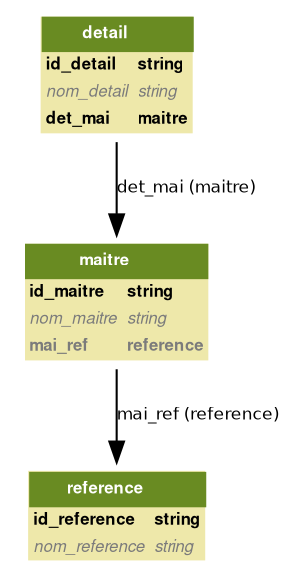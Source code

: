 
digraph name {
  fontname = "Helvetica"
  fontsize = 8

  node [
    fontname = "Helvetica"
    fontsize = 8
    shape = "plaintext"
  ]
  edge [
    fontname = "Helvetica"
    fontsize = 8
  ]




    regles_maitre [label=<
    <TABLE BGCOLOR="palegoldenrod" BORDER="0" CELLBORDER="0" CELLSPACING="0">
     <TR><TD COLSPAN="2" CELLPADDING="4" ALIGN="CENTER" BGCOLOR="olivedrab4"
     ><FONT FACE="Helvetica Bold" COLOR="white"
     >maitre
     </FONT></TD></TR>
    
        
        <TR><TD ALIGN="LEFT" BORDER="0"
        ><FONT FACE="Helvetica Bold">id_maitre</FONT
        ></TD>
        <TD ALIGN="LEFT"
        ><FONT FACE="Helvetica Bold">string</FONT
        ></TD></TR>
        
        <TR><TD ALIGN="LEFT" BORDER="0"
        ><FONT COLOR="#7B7B7B" FACE="Helvetica Italic">nom_maitre</FONT
        ></TD>
        <TD ALIGN="LEFT"
        ><FONT COLOR="#7B7B7B" FACE="Helvetica Italic">string</FONT
        ></TD></TR>
        
        <TR><TD ALIGN="LEFT" BORDER="0"
        ><FONT COLOR="#7B7B7B" FACE="Helvetica Bold">mai_ref</FONT
        ></TD>
        <TD ALIGN="LEFT"
        ><FONT COLOR="#7B7B7B" FACE="Helvetica Bold">reference</FONT
        ></TD></TR>
        
    
    </TABLE>
    >]

    regles_detail [label=<
    <TABLE BGCOLOR="palegoldenrod" BORDER="0" CELLBORDER="0" CELLSPACING="0">
     <TR><TD COLSPAN="2" CELLPADDING="4" ALIGN="CENTER" BGCOLOR="olivedrab4"
     ><FONT FACE="Helvetica Bold" COLOR="white"
     >detail
     </FONT></TD></TR>
    
        
        <TR><TD ALIGN="LEFT" BORDER="0"
        ><FONT FACE="Helvetica Bold">id_detail</FONT
        ></TD>
        <TD ALIGN="LEFT"
        ><FONT FACE="Helvetica Bold">string</FONT
        ></TD></TR>
        
        <TR><TD ALIGN="LEFT" BORDER="0"
        ><FONT COLOR="#7B7B7B" FACE="Helvetica Italic">nom_detail</FONT
        ></TD>
        <TD ALIGN="LEFT"
        ><FONT COLOR="#7B7B7B" FACE="Helvetica Italic">string</FONT
        ></TD></TR>
        
        <TR><TD ALIGN="LEFT" BORDER="0"
        ><FONT FACE="Helvetica Bold">det_mai</FONT
        ></TD>
        <TD ALIGN="LEFT"
        ><FONT FACE="Helvetica Bold">maitre</FONT
        ></TD></TR>
        
    
    </TABLE>
    >]

    regles_reference [label=<
    <TABLE BGCOLOR="palegoldenrod" BORDER="0" CELLBORDER="0" CELLSPACING="0">
     <TR><TD COLSPAN="2" CELLPADDING="4" ALIGN="CENTER" BGCOLOR="olivedrab4"
     ><FONT FACE="Helvetica Bold" COLOR="white"
     >reference
     </FONT></TD></TR>
    
        
        <TR><TD ALIGN="LEFT" BORDER="0"
        ><FONT FACE="Helvetica Bold">id_reference</FONT
        ></TD>
        <TD ALIGN="LEFT"
        ><FONT FACE="Helvetica Bold">string</FONT
        ></TD></TR>
        
        <TR><TD ALIGN="LEFT" BORDER="0"
        ><FONT COLOR="#7B7B7B" FACE="Helvetica Italic">nom_reference</FONT
        ></TD>
        <TD ALIGN="LEFT"
        ><FONT COLOR="#7B7B7B" FACE="Helvetica Italic">string</FONT
        ></TD></TR>
        
    
    </TABLE>
    >]



  
  
  regles_maitre -> regles_reference
  [label="mai_ref (reference)"] ;
  

  
  
  regles_detail -> regles_maitre
  [label="det_mai (maitre)"] ;
  

  

}